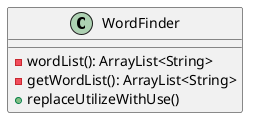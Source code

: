 @startuml
'https://plantuml.com/class-diagram

class WordFinder{
    -wordList(): ArrayList<String>
    -getWordList(): ArrayList<String>
    +replaceUtilizeWithUse()
}

@enduml